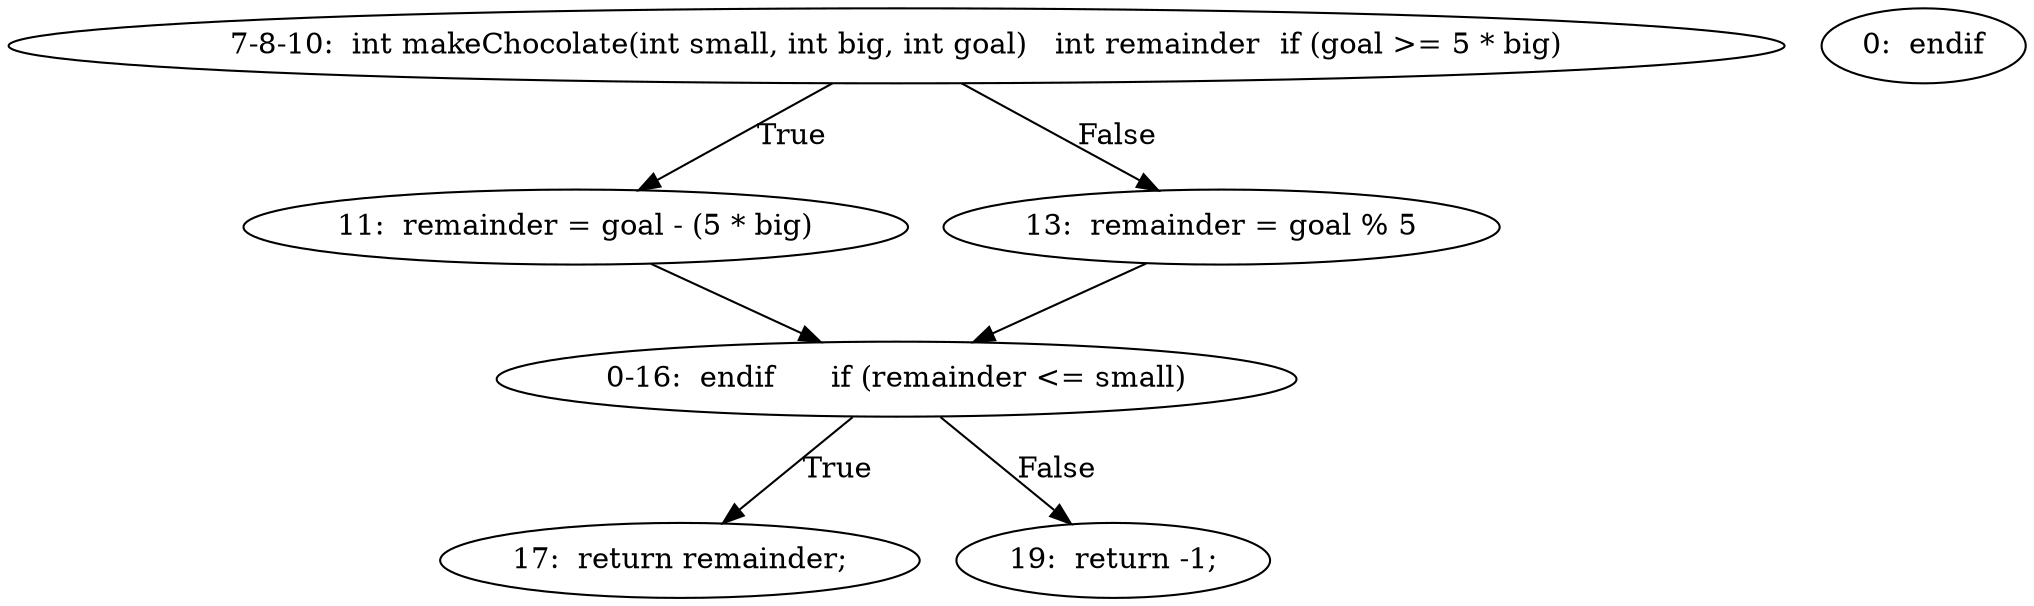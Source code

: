 digraph result_test { 
// graph-vertices
  a2  [label="7-8-10:  int makeChocolate(int small, int big, int goal)	int remainder	if (goal >= 5 * big)"]; 
  3  [label="11:  remainder = goal - (5 * big)"]; 
  a3  [label="0-16:  endif	if (remainder <= small)"]; 
  5  [label="13:  remainder = goal % 5"]; 
  7  [label="17:  return remainder;"]; 
  8  [label="0:  endif"]; 
  9  [label="19:  return -1;"]; 
// graph-edges
  a2 -> 3  [label="True"]; 
  3 -> a3;
  a2 -> 5  [label="False"]; 
  5 -> a3;
  a3 -> 7  [label="True"]; 
  a3 -> 9  [label="False"]; 
}